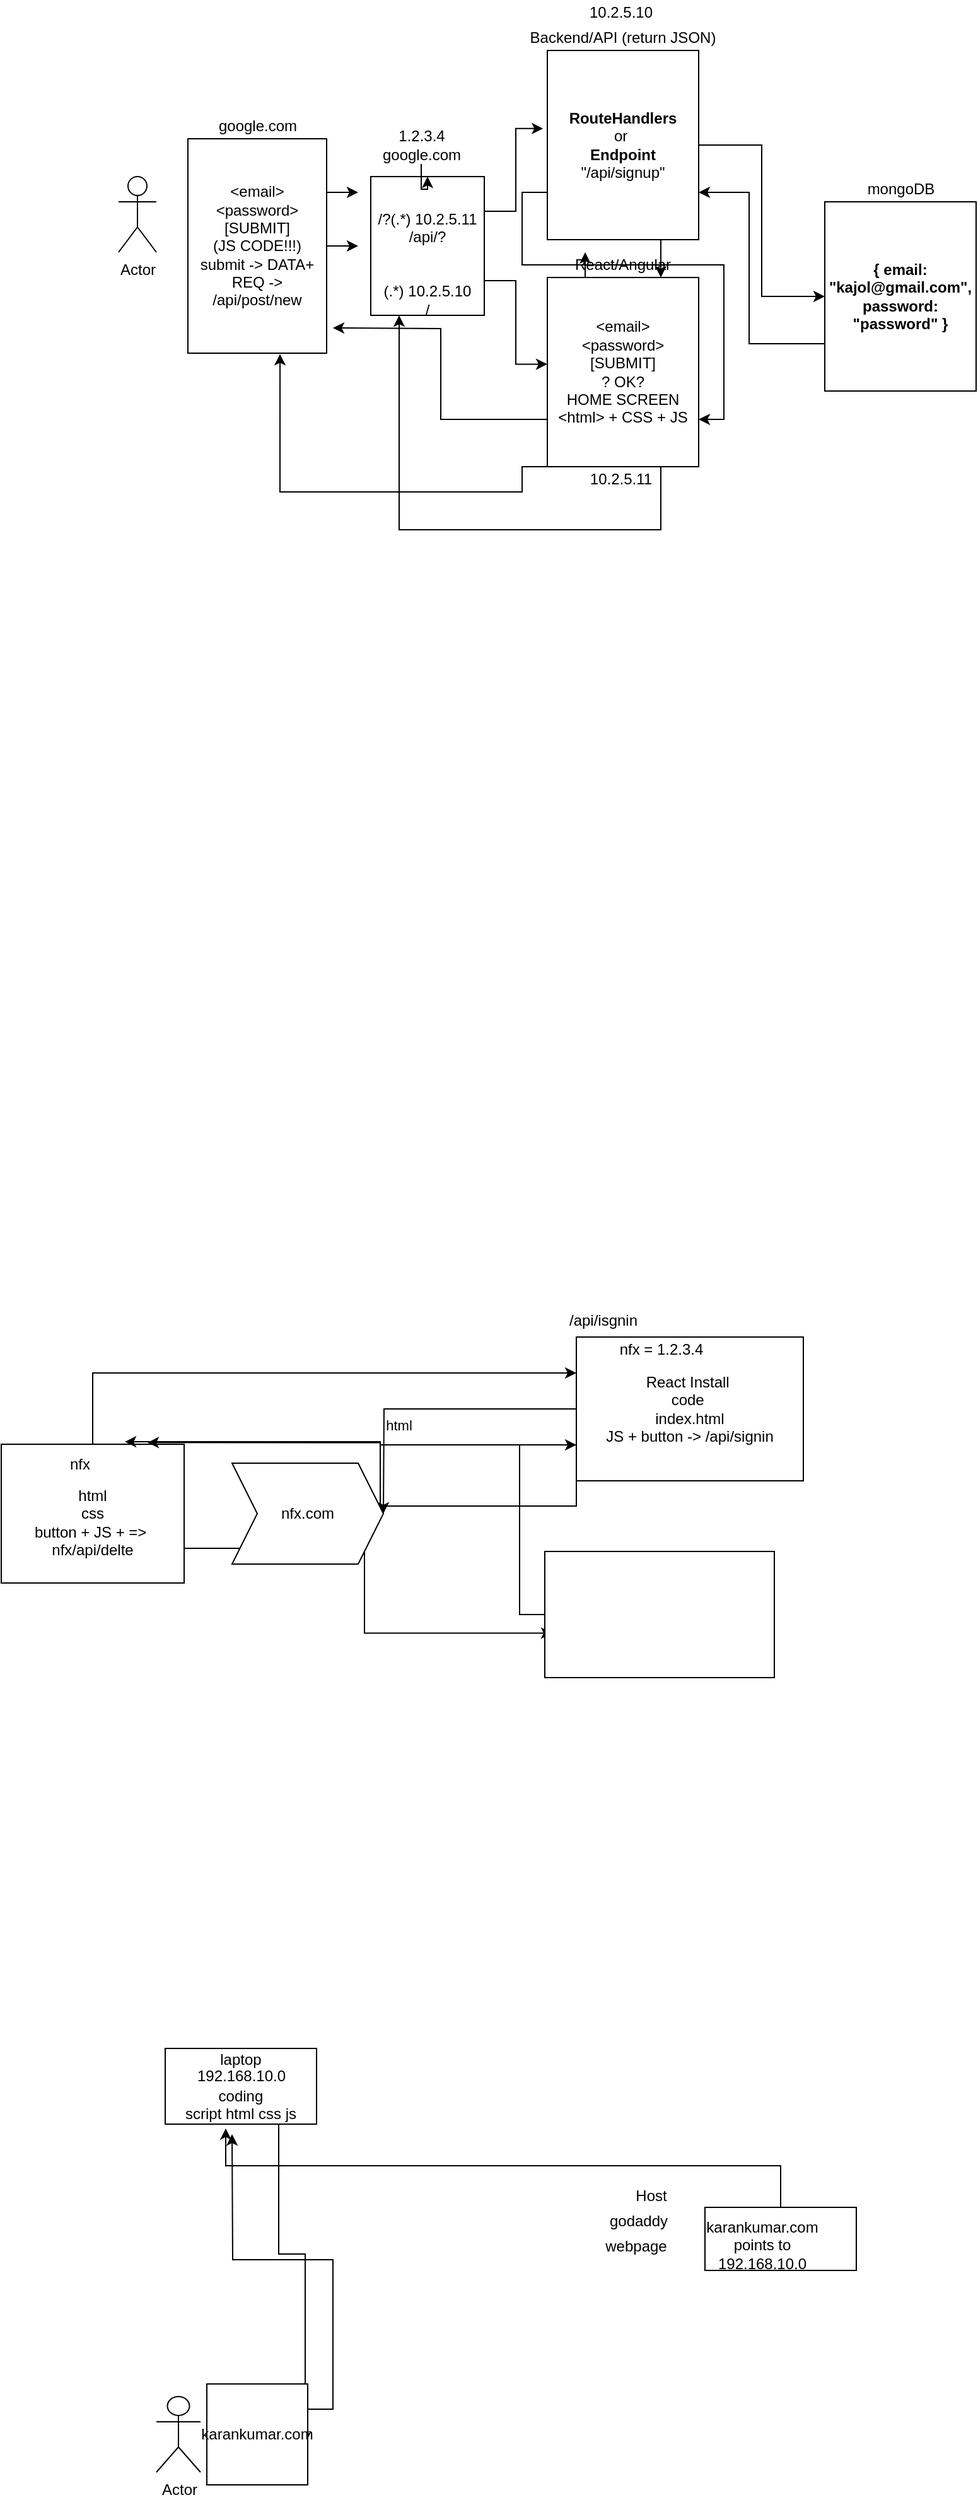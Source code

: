 <mxfile version="13.3.5" type="github">
  <diagram id="KEvdlhV-PNgIFsEYXOIJ" name="Page-1">
    <mxGraphModel dx="1022" dy="469" grid="1" gridSize="10" guides="1" tooltips="1" connect="1" arrows="1" fold="1" page="1" pageScale="1" pageWidth="827" pageHeight="1169" math="0" shadow="0">
      <root>
        <mxCell id="0" />
        <mxCell id="1" parent="0" />
        <mxCell id="1l1ZAulpspwUXhFEgNU0-22" style="edgeStyle=orthogonalEdgeStyle;rounded=0;orthogonalLoop=1;jettySize=auto;html=1;exitX=1;exitY=0.5;exitDx=0;exitDy=0;entryX=0;entryY=0.5;entryDx=0;entryDy=0;" edge="1" parent="1" source="1l1ZAulpspwUXhFEgNU0-16" target="1l1ZAulpspwUXhFEgNU0-20">
          <mxGeometry relative="1" as="geometry" />
        </mxCell>
        <mxCell id="1l1ZAulpspwUXhFEgNU0-40" style="edgeStyle=orthogonalEdgeStyle;rounded=0;orthogonalLoop=1;jettySize=auto;html=1;exitX=0.75;exitY=1;exitDx=0;exitDy=0;entryX=0.75;entryY=0;entryDx=0;entryDy=0;" edge="1" parent="1" source="1l1ZAulpspwUXhFEgNU0-16" target="1l1ZAulpspwUXhFEgNU0-25">
          <mxGeometry relative="1" as="geometry" />
        </mxCell>
        <mxCell id="1l1ZAulpspwUXhFEgNU0-51" style="edgeStyle=orthogonalEdgeStyle;rounded=0;orthogonalLoop=1;jettySize=auto;html=1;exitX=0;exitY=0.75;exitDx=0;exitDy=0;entryX=1;entryY=0.75;entryDx=0;entryDy=0;" edge="1" parent="1" source="1l1ZAulpspwUXhFEgNU0-16" target="1l1ZAulpspwUXhFEgNU0-25">
          <mxGeometry relative="1" as="geometry" />
        </mxCell>
        <mxCell id="1l1ZAulpspwUXhFEgNU0-16" value="&lt;b&gt;RouteHandlers&lt;br&gt;&lt;/b&gt;or&amp;nbsp;&lt;br&gt;&lt;b&gt;Endpoint&lt;/b&gt;&lt;br&gt;&quot;/api/signup&quot;" style="rounded=0;whiteSpace=wrap;html=1;" vertex="1" parent="1">
          <mxGeometry x="450" y="170" width="120" height="150" as="geometry" />
        </mxCell>
        <mxCell id="1l1ZAulpspwUXhFEgNU0-17" value="Backend/API (return JSON)" style="text;html=1;strokeColor=none;fillColor=none;align=center;verticalAlign=middle;whiteSpace=wrap;rounded=0;" vertex="1" parent="1">
          <mxGeometry x="425" y="150" width="170" height="20" as="geometry" />
        </mxCell>
        <mxCell id="1l1ZAulpspwUXhFEgNU0-23" style="edgeStyle=orthogonalEdgeStyle;rounded=0;orthogonalLoop=1;jettySize=auto;html=1;exitX=0;exitY=0.75;exitDx=0;exitDy=0;entryX=1;entryY=0.75;entryDx=0;entryDy=0;" edge="1" parent="1" source="1l1ZAulpspwUXhFEgNU0-20" target="1l1ZAulpspwUXhFEgNU0-16">
          <mxGeometry relative="1" as="geometry">
            <Array as="points">
              <mxPoint x="610" y="403" />
              <mxPoint x="610" y="283" />
            </Array>
          </mxGeometry>
        </mxCell>
        <mxCell id="1l1ZAulpspwUXhFEgNU0-20" value="&lt;b&gt;{ email: &quot;kajol@gmail.com&quot;,&lt;br&gt;password: &quot;password&quot; }&lt;/b&gt;" style="rounded=0;whiteSpace=wrap;html=1;" vertex="1" parent="1">
          <mxGeometry x="670" y="290" width="120" height="150" as="geometry" />
        </mxCell>
        <mxCell id="1l1ZAulpspwUXhFEgNU0-21" value="mongoDB" style="text;html=1;align=center;verticalAlign=middle;resizable=0;points=[];autosize=1;" vertex="1" parent="1">
          <mxGeometry x="695" y="270" width="70" height="20" as="geometry" />
        </mxCell>
        <mxCell id="1l1ZAulpspwUXhFEgNU0-36" style="edgeStyle=orthogonalEdgeStyle;rounded=0;orthogonalLoop=1;jettySize=auto;html=1;exitX=0;exitY=0.75;exitDx=0;exitDy=0;" edge="1" parent="1" source="1l1ZAulpspwUXhFEgNU0-25">
          <mxGeometry relative="1" as="geometry">
            <mxPoint x="280" y="390" as="targetPoint" />
          </mxGeometry>
        </mxCell>
        <mxCell id="1l1ZAulpspwUXhFEgNU0-41" style="edgeStyle=orthogonalEdgeStyle;rounded=0;orthogonalLoop=1;jettySize=auto;html=1;exitX=0;exitY=1;exitDx=0;exitDy=0;entryX=0.664;entryY=1.004;entryDx=0;entryDy=0;entryPerimeter=0;" edge="1" parent="1" source="1l1ZAulpspwUXhFEgNU0-25" target="1l1ZAulpspwUXhFEgNU0-30">
          <mxGeometry relative="1" as="geometry">
            <Array as="points">
              <mxPoint x="430" y="500" />
              <mxPoint x="430" y="520" />
              <mxPoint x="238" y="520" />
            </Array>
          </mxGeometry>
        </mxCell>
        <mxCell id="1l1ZAulpspwUXhFEgNU0-49" style="edgeStyle=orthogonalEdgeStyle;rounded=0;orthogonalLoop=1;jettySize=auto;html=1;exitX=0.25;exitY=0;exitDx=0;exitDy=0;" edge="1" parent="1" source="1l1ZAulpspwUXhFEgNU0-25">
          <mxGeometry relative="1" as="geometry">
            <mxPoint x="480" y="330" as="targetPoint" />
          </mxGeometry>
        </mxCell>
        <mxCell id="1l1ZAulpspwUXhFEgNU0-50" style="edgeStyle=orthogonalEdgeStyle;rounded=0;orthogonalLoop=1;jettySize=auto;html=1;exitX=0.75;exitY=1;exitDx=0;exitDy=0;entryX=0.25;entryY=1;entryDx=0;entryDy=0;" edge="1" parent="1" source="1l1ZAulpspwUXhFEgNU0-25" target="1l1ZAulpspwUXhFEgNU0-32">
          <mxGeometry relative="1" as="geometry">
            <Array as="points">
              <mxPoint x="540" y="550" />
              <mxPoint x="333" y="550" />
            </Array>
          </mxGeometry>
        </mxCell>
        <mxCell id="1l1ZAulpspwUXhFEgNU0-25" value="&amp;lt;email&amp;gt;&lt;br&gt;&amp;lt;password&amp;gt;&lt;br&gt;[SUBMIT]&lt;br&gt;? OK?&lt;br&gt;HOME SCREEN&lt;br&gt;&amp;lt;html&amp;gt; + CSS + JS" style="rounded=0;whiteSpace=wrap;html=1;" vertex="1" parent="1">
          <mxGeometry x="450" y="350" width="120" height="150" as="geometry" />
        </mxCell>
        <mxCell id="1l1ZAulpspwUXhFEgNU0-26" value="React/Angular" style="text;html=1;strokeColor=none;fillColor=none;align=center;verticalAlign=middle;whiteSpace=wrap;rounded=0;" vertex="1" parent="1">
          <mxGeometry x="490" y="330" width="40" height="20" as="geometry" />
        </mxCell>
        <mxCell id="1l1ZAulpspwUXhFEgNU0-28" value="Actor" style="shape=umlActor;verticalLabelPosition=bottom;labelBackgroundColor=#ffffff;verticalAlign=top;html=1;outlineConnect=0;" vertex="1" parent="1">
          <mxGeometry x="110" y="270" width="30" height="60" as="geometry" />
        </mxCell>
        <mxCell id="1l1ZAulpspwUXhFEgNU0-34" style="edgeStyle=orthogonalEdgeStyle;rounded=0;orthogonalLoop=1;jettySize=auto;html=1;exitX=1;exitY=0.25;exitDx=0;exitDy=0;" edge="1" parent="1" source="1l1ZAulpspwUXhFEgNU0-30">
          <mxGeometry relative="1" as="geometry">
            <mxPoint x="300" y="283" as="targetPoint" />
          </mxGeometry>
        </mxCell>
        <mxCell id="1l1ZAulpspwUXhFEgNU0-37" style="edgeStyle=orthogonalEdgeStyle;rounded=0;orthogonalLoop=1;jettySize=auto;html=1;exitX=1;exitY=0.5;exitDx=0;exitDy=0;" edge="1" parent="1" source="1l1ZAulpspwUXhFEgNU0-30">
          <mxGeometry relative="1" as="geometry">
            <mxPoint x="300" y="325" as="targetPoint" />
          </mxGeometry>
        </mxCell>
        <mxCell id="1l1ZAulpspwUXhFEgNU0-30" value="&lt;span&gt;&amp;lt;email&amp;gt;&lt;/span&gt;&lt;br&gt;&lt;span&gt;&amp;lt;password&amp;gt;&lt;/span&gt;&lt;br&gt;&lt;span&gt;[SUBMIT]&lt;br&gt;(JS CODE!!!)&lt;br&gt;submit -&amp;gt; DATA+ REQ -&amp;gt; /api/post/new&lt;br&gt;&lt;/span&gt;" style="rounded=0;whiteSpace=wrap;html=1;" vertex="1" parent="1">
          <mxGeometry x="165" y="240" width="110" height="170" as="geometry" />
        </mxCell>
        <mxCell id="1l1ZAulpspwUXhFEgNU0-31" value="google.com" style="text;html=1;align=center;verticalAlign=middle;resizable=0;points=[];autosize=1;" vertex="1" parent="1">
          <mxGeometry x="180" y="220" width="80" height="20" as="geometry" />
        </mxCell>
        <mxCell id="1l1ZAulpspwUXhFEgNU0-35" style="edgeStyle=orthogonalEdgeStyle;rounded=0;orthogonalLoop=1;jettySize=auto;html=1;exitX=1;exitY=0.75;exitDx=0;exitDy=0;entryX=0;entryY=0.458;entryDx=0;entryDy=0;entryPerimeter=0;" edge="1" parent="1" source="1l1ZAulpspwUXhFEgNU0-32" target="1l1ZAulpspwUXhFEgNU0-25">
          <mxGeometry relative="1" as="geometry" />
        </mxCell>
        <mxCell id="1l1ZAulpspwUXhFEgNU0-38" style="edgeStyle=orthogonalEdgeStyle;rounded=0;orthogonalLoop=1;jettySize=auto;html=1;exitX=1;exitY=0.25;exitDx=0;exitDy=0;entryX=-0.028;entryY=0.413;entryDx=0;entryDy=0;entryPerimeter=0;" edge="1" parent="1" source="1l1ZAulpspwUXhFEgNU0-32" target="1l1ZAulpspwUXhFEgNU0-16">
          <mxGeometry relative="1" as="geometry" />
        </mxCell>
        <mxCell id="1l1ZAulpspwUXhFEgNU0-32" value="&lt;br&gt;&lt;br&gt;&lt;br&gt;&lt;br&gt;/?(.*)&amp;nbsp;&lt;span&gt;10.2.5.11&lt;br&gt;/api/?&lt;br&gt;&lt;br&gt;&lt;br&gt;(.*)&amp;nbsp;&lt;/span&gt;&lt;span&gt;10.2.5.10&lt;/span&gt;&lt;span&gt;&lt;br&gt;&lt;/span&gt;/&lt;br&gt;&lt;span style=&quot;color: rgba(0 , 0 , 0 , 0) ; font-family: monospace ; font-size: 0px&quot;&gt;%3CmxGraphModel%3E%3Croot%3E%3CmxCell%20id%3D%220%22%2F%3E%3CmxCell%20id%3D%221%22%20parent%3D%220%22%2F%3E%3CmxCell%20id%3D%222%22%20value%3D%2210.2.5.11%22%20style%3D%22text%3Bhtml%3D1%3Balign%3Dcenter%3BverticalAlign%3Dmiddle%3Bresizable%3D0%3Bpoints%3D%5B%5D%3Bautosize%3D1%3B%22%20vertex%3D%221%22%20parent%3D%221%22%3E%3CmxGeometry%20x%3D%22478%22%20y%3D%22500%22%20width%3D%2260%22%20height%3D%2220%22%20as%3D%22geometry%22%2F%3E%3C%2FmxCell%3E%3C%2Froot%3E%3C%2FmxGraphModel%3E&lt;/span&gt;&lt;br&gt;&amp;nbsp;&lt;span style=&quot;color: rgba(0 , 0 , 0 , 0) ; font-family: monospace ; font-size: 0px&quot;&gt;%3CmxGraphModel%3E%3Croot%3E%3CmxCell%20id%3D%220%22%2F%3E%3CmxCell%20id%3D%221%22%20parent%3D%220%22%2F%3E%3CmxCell%20id%3D%222%22%20value%3D%2210.2.5.11%22%20style%3D%22text%3Bhtml%3D1%3Balign%3Dcenter%3BverticalAlign%3Dmiddle%3Bresizable%3D0%3Bpoints%3D%5B%5D%3Bautosize%3D1%3B%22%20vertex%3D%221%22%20parent%3D%221%22%3E%3CmxGeometry%20x%3D%22478%22%20y%3D%22500%22%20width%3D%2260%22%20height%3D%2220%22%20as%3D%22geometry%22%2F%3E%3C%2FmxCell%3E%3C%2Froot%3E%3C%2FmxGraphModel%3E&lt;/span&gt;" style="rounded=0;whiteSpace=wrap;html=1;" vertex="1" parent="1">
          <mxGeometry x="310" y="270" width="90" height="110" as="geometry" />
        </mxCell>
        <mxCell id="1l1ZAulpspwUXhFEgNU0-42" value="10.2.5.10" style="text;html=1;align=center;verticalAlign=middle;resizable=0;points=[];autosize=1;" vertex="1" parent="1">
          <mxGeometry x="473" y="130" width="70" height="20" as="geometry" />
        </mxCell>
        <mxCell id="1l1ZAulpspwUXhFEgNU0-43" value="10.2.5.11" style="text;html=1;align=center;verticalAlign=middle;resizable=0;points=[];autosize=1;" vertex="1" parent="1">
          <mxGeometry x="478" y="500" width="60" height="20" as="geometry" />
        </mxCell>
        <mxCell id="1l1ZAulpspwUXhFEgNU0-52" value="" style="edgeStyle=orthogonalEdgeStyle;rounded=0;orthogonalLoop=1;jettySize=auto;html=1;" edge="1" parent="1" source="1l1ZAulpspwUXhFEgNU0-48" target="1l1ZAulpspwUXhFEgNU0-32">
          <mxGeometry relative="1" as="geometry" />
        </mxCell>
        <mxCell id="1l1ZAulpspwUXhFEgNU0-48" value="1.2.3.4&lt;br&gt;google.com" style="text;html=1;align=center;verticalAlign=middle;resizable=0;points=[];autosize=1;" vertex="1" parent="1">
          <mxGeometry x="310" y="230" width="80" height="30" as="geometry" />
        </mxCell>
        <mxCell id="1l1ZAulpspwUXhFEgNU0-70" style="edgeStyle=orthogonalEdgeStyle;rounded=0;orthogonalLoop=1;jettySize=auto;html=1;exitX=0.5;exitY=0;exitDx=0;exitDy=0;entryX=0;entryY=0.25;entryDx=0;entryDy=0;" edge="1" parent="1" source="1l1ZAulpspwUXhFEgNU0-57" target="1l1ZAulpspwUXhFEgNU0-66">
          <mxGeometry relative="1" as="geometry" />
        </mxCell>
        <mxCell id="1l1ZAulpspwUXhFEgNU0-98" style="edgeStyle=orthogonalEdgeStyle;rounded=0;orthogonalLoop=1;jettySize=auto;html=1;exitX=1;exitY=0.75;exitDx=0;exitDy=0;entryX=0.033;entryY=0.647;entryDx=0;entryDy=0;entryPerimeter=0;" edge="1" parent="1" source="1l1ZAulpspwUXhFEgNU0-57" target="1l1ZAulpspwUXhFEgNU0-94">
          <mxGeometry relative="1" as="geometry" />
        </mxCell>
        <mxCell id="1l1ZAulpspwUXhFEgNU0-57" value="&lt;br&gt;html&lt;br&gt;css&lt;br&gt;button + JS + =&amp;gt;&amp;nbsp; nfx/api/delte" style="rounded=0;whiteSpace=wrap;html=1;" vertex="1" parent="1">
          <mxGeometry x="17" y="1275" width="145" height="110" as="geometry" />
        </mxCell>
        <mxCell id="1l1ZAulpspwUXhFEgNU0-71" style="edgeStyle=orthogonalEdgeStyle;rounded=0;orthogonalLoop=1;jettySize=auto;html=1;exitX=0;exitY=0.5;exitDx=0;exitDy=0;" edge="1" parent="1" source="1l1ZAulpspwUXhFEgNU0-66">
          <mxGeometry relative="1" as="geometry">
            <mxPoint x="320" y="1330" as="targetPoint" />
          </mxGeometry>
        </mxCell>
        <mxCell id="1l1ZAulpspwUXhFEgNU0-72" value="html" style="edgeLabel;html=1;align=center;verticalAlign=middle;resizable=0;points=[];" vertex="1" connectable="0" parent="1l1ZAulpspwUXhFEgNU0-71">
          <mxGeometry x="0.401" y="11" relative="1" as="geometry">
            <mxPoint as="offset" />
          </mxGeometry>
        </mxCell>
        <mxCell id="1l1ZAulpspwUXhFEgNU0-97" style="edgeStyle=orthogonalEdgeStyle;rounded=0;orthogonalLoop=1;jettySize=auto;html=1;exitX=0;exitY=0.75;exitDx=0;exitDy=0;entryX=0.8;entryY=-0.012;entryDx=0;entryDy=0;entryPerimeter=0;" edge="1" parent="1" source="1l1ZAulpspwUXhFEgNU0-66" target="1l1ZAulpspwUXhFEgNU0-57">
          <mxGeometry relative="1" as="geometry" />
        </mxCell>
        <mxCell id="1l1ZAulpspwUXhFEgNU0-100" style="edgeStyle=orthogonalEdgeStyle;rounded=0;orthogonalLoop=1;jettySize=auto;html=1;exitX=0;exitY=1;exitDx=0;exitDy=0;entryX=0.676;entryY=-0.018;entryDx=0;entryDy=0;entryPerimeter=0;" edge="1" parent="1" source="1l1ZAulpspwUXhFEgNU0-66" target="1l1ZAulpspwUXhFEgNU0-57">
          <mxGeometry relative="1" as="geometry" />
        </mxCell>
        <mxCell id="1l1ZAulpspwUXhFEgNU0-66" value="React Install&amp;nbsp;&lt;br&gt;code&amp;nbsp;&lt;br&gt;index.html&lt;br&gt;JS + button -&amp;gt; /api/signin" style="rounded=0;whiteSpace=wrap;html=1;" vertex="1" parent="1">
          <mxGeometry x="473" y="1190" width="180" height="114" as="geometry" />
        </mxCell>
        <mxCell id="1l1ZAulpspwUXhFEgNU0-69" value="nfx = 1.2.3.4" style="text;html=1;align=center;verticalAlign=middle;resizable=0;points=[];autosize=1;" vertex="1" parent="1">
          <mxGeometry x="500" y="1190" width="80" height="20" as="geometry" />
        </mxCell>
        <mxCell id="1l1ZAulpspwUXhFEgNU0-74" value="nfx" style="text;html=1;align=center;verticalAlign=middle;resizable=0;points=[];autosize=1;" vertex="1" parent="1">
          <mxGeometry x="64" y="1281" width="30" height="20" as="geometry" />
        </mxCell>
        <mxCell id="1l1ZAulpspwUXhFEgNU0-87" style="edgeStyle=orthogonalEdgeStyle;rounded=0;orthogonalLoop=1;jettySize=auto;html=1;exitX=0.75;exitY=1;exitDx=0;exitDy=0;entryX=0.975;entryY=0.592;entryDx=0;entryDy=0;entryPerimeter=0;" edge="1" parent="1" source="1l1ZAulpspwUXhFEgNU0-75" target="1l1ZAulpspwUXhFEgNU0-85">
          <mxGeometry relative="1" as="geometry" />
        </mxCell>
        <mxCell id="1l1ZAulpspwUXhFEgNU0-75" value="laptop&lt;br&gt;&lt;br&gt;coding&lt;br&gt;script html css js&lt;br&gt;" style="rounded=0;whiteSpace=wrap;html=1;" vertex="1" parent="1">
          <mxGeometry x="147" y="1754" width="120" height="60" as="geometry" />
        </mxCell>
        <mxCell id="1l1ZAulpspwUXhFEgNU0-76" value="192.168.10.0" style="text;html=1;align=center;verticalAlign=middle;resizable=0;points=[];autosize=1;" vertex="1" parent="1">
          <mxGeometry x="162" y="1766" width="90" height="20" as="geometry" />
        </mxCell>
        <mxCell id="1l1ZAulpspwUXhFEgNU0-77" value="webpage" style="text;html=1;align=center;verticalAlign=middle;resizable=0;points=[];autosize=1;" vertex="1" parent="1">
          <mxGeometry x="490" y="1901" width="60" height="20" as="geometry" />
        </mxCell>
        <mxCell id="1l1ZAulpspwUXhFEgNU0-78" value="Host" style="text;html=1;align=center;verticalAlign=middle;resizable=0;points=[];autosize=1;" vertex="1" parent="1">
          <mxGeometry x="512" y="1861" width="40" height="20" as="geometry" />
        </mxCell>
        <mxCell id="1l1ZAulpspwUXhFEgNU0-79" value="godaddy" style="text;html=1;align=center;verticalAlign=middle;resizable=0;points=[];autosize=1;" vertex="1" parent="1">
          <mxGeometry x="492" y="1881" width="60" height="20" as="geometry" />
        </mxCell>
        <mxCell id="1l1ZAulpspwUXhFEgNU0-83" style="edgeStyle=orthogonalEdgeStyle;rounded=0;orthogonalLoop=1;jettySize=auto;html=1;exitX=0.5;exitY=0;exitDx=0;exitDy=0;entryX=0.4;entryY=1.056;entryDx=0;entryDy=0;entryPerimeter=0;" edge="1" parent="1" source="1l1ZAulpspwUXhFEgNU0-81" target="1l1ZAulpspwUXhFEgNU0-75">
          <mxGeometry relative="1" as="geometry" />
        </mxCell>
        <mxCell id="1l1ZAulpspwUXhFEgNU0-81" value="" style="rounded=0;whiteSpace=wrap;html=1;" vertex="1" parent="1">
          <mxGeometry x="575" y="1880" width="120" height="50" as="geometry" />
        </mxCell>
        <mxCell id="1l1ZAulpspwUXhFEgNU0-80" value="karankumar.com&lt;br&gt;points to&lt;br&gt;192.168.10.0" style="text;html=1;align=center;verticalAlign=middle;resizable=0;points=[];autosize=1;" vertex="1" parent="1">
          <mxGeometry x="570" y="1885" width="100" height="50" as="geometry" />
        </mxCell>
        <mxCell id="1l1ZAulpspwUXhFEgNU0-84" value="Actor" style="shape=umlActor;verticalLabelPosition=bottom;labelBackgroundColor=#ffffff;verticalAlign=top;html=1;outlineConnect=0;" vertex="1" parent="1">
          <mxGeometry x="140" y="2030" width="35" height="60" as="geometry" />
        </mxCell>
        <mxCell id="1l1ZAulpspwUXhFEgNU0-86" style="edgeStyle=orthogonalEdgeStyle;rounded=0;orthogonalLoop=1;jettySize=auto;html=1;exitX=1;exitY=0.25;exitDx=0;exitDy=0;" edge="1" parent="1" source="1l1ZAulpspwUXhFEgNU0-85">
          <mxGeometry relative="1" as="geometry">
            <mxPoint x="200" y="1822" as="targetPoint" />
          </mxGeometry>
        </mxCell>
        <mxCell id="1l1ZAulpspwUXhFEgNU0-85" value="karankumar.com" style="whiteSpace=wrap;html=1;aspect=fixed;" vertex="1" parent="1">
          <mxGeometry x="180" y="2020" width="80" height="80" as="geometry" />
        </mxCell>
        <mxCell id="1l1ZAulpspwUXhFEgNU0-93" value="/api/isgnin" style="text;html=1;align=center;verticalAlign=middle;resizable=0;points=[];autosize=1;" vertex="1" parent="1">
          <mxGeometry x="459" y="1167" width="70" height="20" as="geometry" />
        </mxCell>
        <mxCell id="1l1ZAulpspwUXhFEgNU0-101" style="edgeStyle=orthogonalEdgeStyle;rounded=0;orthogonalLoop=1;jettySize=auto;html=1;exitX=0;exitY=0.5;exitDx=0;exitDy=0;entryX=0;entryY=0.75;entryDx=0;entryDy=0;" edge="1" parent="1" source="1l1ZAulpspwUXhFEgNU0-94" target="1l1ZAulpspwUXhFEgNU0-66">
          <mxGeometry relative="1" as="geometry" />
        </mxCell>
        <mxCell id="1l1ZAulpspwUXhFEgNU0-94" value="" style="rounded=0;whiteSpace=wrap;html=1;" vertex="1" parent="1">
          <mxGeometry x="448" y="1360" width="182" height="100" as="geometry" />
        </mxCell>
        <mxCell id="1l1ZAulpspwUXhFEgNU0-95" value="nfx.com" style="shape=step;perimeter=stepPerimeter;whiteSpace=wrap;html=1;fixedSize=1;" vertex="1" parent="1">
          <mxGeometry x="200" y="1290" width="120" height="80" as="geometry" />
        </mxCell>
      </root>
    </mxGraphModel>
  </diagram>
</mxfile>
